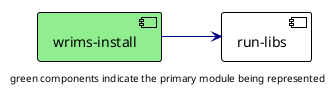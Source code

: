 @startuml

!theme plain
left to right direction
skinparam linetype ortho

component wrims_install as "wrims-install" #lightgreen
component run_libs as "run-libs"

wrims_install  -[#000082,plain]->  run_libs

footer "green components indicate the primary module being represented"

@enduml
